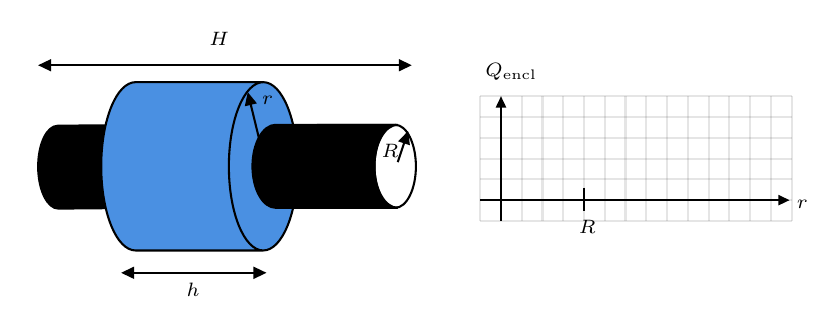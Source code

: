 

\tikzset{every picture/.style={line width=0.75pt}} %set default line width to 0.75pt        

\begin{tikzpicture}[x=0.75pt,y=0.75pt,yscale=-1,xscale=1]
%uncomment if require: \path (0,143); %set diagram left start at 0, and has height of 143

%Flowchart: Stored Data [id:dp6886906265148047] 
\draw  [fill={rgb, 255:red, 0; green, 0; blue, 0 }  ,fill opacity=1 ] (16.42,54.14) -- (66.82,53.69) .. controls (61.52,53.74) and (57.3,62.72) .. (57.4,73.74) .. controls (57.5,84.77) and (61.87,93.67) .. (67.17,93.62) -- (16.78,94.07) .. controls (11.48,94.11) and (7.1,85.22) .. (7,74.19) .. controls (6.9,63.17) and (11.12,54.19) .. (16.42,54.14) -- cycle ;
%Flowchart: Direct Access Storage [id:dp6433796594195302] 
\draw  [fill={rgb, 255:red, 74; green, 144; blue, 226 }  ,fill opacity=1 ] (115.44,114.24) -- (53.95,114.24) .. controls (44.8,114.24) and (37.39,96.09) .. (37.39,73.69) .. controls (37.39,51.3) and (44.8,33.15) .. (53.95,33.15) -- (115.44,33.15)(132,73.69) .. controls (132,96.09) and (124.58,114.24) .. (115.44,114.24) .. controls (106.3,114.24) and (98.89,96.09) .. (98.89,73.69) .. controls (98.89,51.3) and (106.3,33.15) .. (115.44,33.15) .. controls (124.58,33.15) and (132,51.3) .. (132,73.69) ;
%Flowchart: Direct Access Storage [id:dp43794934680039765] 
\draw   (179.02,93.69) -- (141.97,93.69) .. controls (136.46,93.69) and (132,84.74) .. (132,73.69) .. controls (132,62.65) and (136.46,53.69) .. (141.97,53.69) -- (179.02,53.69)(189,73.69) .. controls (189,84.74) and (184.53,93.69) .. (179.02,93.69) .. controls (173.51,93.69) and (169.05,84.74) .. (169.05,73.69) .. controls (169.05,62.65) and (173.51,53.69) .. (179.02,53.69) .. controls (184.53,53.69) and (189,62.65) .. (189,73.69) ;
%Flowchart: Stored Data [id:dp38629361535592754] 
\draw  [fill={rgb, 255:red, 0; green, 0; blue, 0 }  ,fill opacity=1 ] (121.45,53.69) -- (180.25,53.69) .. controls (174.06,53.69) and (169.05,62.65) .. (169.05,73.69) .. controls (169.05,84.74) and (174.06,93.69) .. (180.25,93.69) -- (121.45,93.69) .. controls (115.26,93.69) and (110.25,84.74) .. (110.25,73.69) .. controls (110.25,62.65) and (115.26,53.69) .. (121.45,53.69) -- cycle ;
%Straight Lines [id:da12895551872078115] 
\draw    (50,125) -- (114,125) ;
\draw [shift={(117,125)}, rotate = 180] [fill={rgb, 255:red, 0; green, 0; blue, 0 }  ][line width=0.08]  [draw opacity=0] (6.25,-3) -- (0,0) -- (6.25,3) -- cycle    ;
\draw [shift={(47,125)}, rotate = 0] [fill={rgb, 255:red, 0; green, 0; blue, 0 }  ][line width=0.08]  [draw opacity=0] (6.25,-3) -- (0,0) -- (6.25,3) -- cycle    ;
%Straight Lines [id:da8425966711715258] 
\draw    (10,25) -- (184,25) ;
\draw [shift={(187,25)}, rotate = 180] [fill={rgb, 255:red, 0; green, 0; blue, 0 }  ][line width=0.08]  [draw opacity=0] (6.25,-3) -- (0,0) -- (6.25,3) -- cycle    ;
\draw [shift={(7,25)}, rotate = 0] [fill={rgb, 255:red, 0; green, 0; blue, 0 }  ][line width=0.08]  [draw opacity=0] (6.25,-3) -- (0,0) -- (6.25,3) -- cycle    ;
%Straight Lines [id:da8187795038897792] 
\draw    (180.25,71.69) -- (184.3,59.54) ;
\draw [shift={(185.25,56.69)}, rotate = 108.43] [fill={rgb, 255:red, 0; green, 0; blue, 0 }  ][line width=0.08]  [draw opacity=0] (6.25,-3) -- (0,0) -- (6.25,3) -- cycle    ;
%Straight Lines [id:da8286231758044365] 
\draw    (108.71,40.92) -- (116.29,72.08) ;
\draw [shift={(117,75)}, rotate = 256.33] [fill={rgb, 255:red, 0; green, 0; blue, 0 }  ][line width=0.08]  [draw opacity=0] (6.25,-3) -- (0,0) -- (6.25,3) -- cycle    ;
\draw [shift={(108,38)}, rotate = 76.33] [fill={rgb, 255:red, 0; green, 0; blue, 0 }  ][line width=0.08]  [draw opacity=0] (6.25,-3) -- (0,0) -- (6.25,3) -- cycle    ;
%Shape: Grid [id:dp8669847375163626] 
\draw  [draw opacity=0] (220,40) -- (370,40) -- (370,100) -- (220,100) -- cycle ; \draw  [color={rgb, 255:red, 0; green, 0; blue, 0 }  ,draw opacity=0.1 ] (220,40) -- (220,100)(230,40) -- (230,100)(240,40) -- (240,100)(250,40) -- (250,100)(260,40) -- (260,100)(270,40) -- (270,100)(280,40) -- (280,100)(290,40) -- (290,100)(300,40) -- (300,100)(310,40) -- (310,100)(320,40) -- (320,100)(330,40) -- (330,100)(340,40) -- (340,100)(350,40) -- (350,100)(360,40) -- (360,100) ; \draw  [color={rgb, 255:red, 0; green, 0; blue, 0 }  ,draw opacity=0.1 ] (220,40) -- (370,40)(220,50) -- (370,50)(220,60) -- (370,60)(220,70) -- (370,70)(220,80) -- (370,80)(220,90) -- (370,90) ; \draw  [color={rgb, 255:red, 0; green, 0; blue, 0 }  ,draw opacity=0.1 ]  ;
%Straight Lines [id:da9988647785859446] 
\draw [color={rgb, 255:red, 0; green, 0; blue, 0 }  ,draw opacity=0.1 ]   (220,100) -- (370,100) ;
%Straight Lines [id:da8444762203883653] 
\draw [color={rgb, 255:red, 0; green, 0; blue, 0 }  ,draw opacity=0.1 ]   (370,100) -- (370,40) ;

%Straight Lines [id:da2300204175853655] 
\draw    (230,43) -- (230,100) ;
\draw [shift={(230,40)}, rotate = 90] [fill={rgb, 255:red, 0; green, 0; blue, 0 }  ][line width=0.08]  [draw opacity=0] (5.36,-2.57) -- (0,0) -- (5.36,2.57) -- cycle    ;
%Straight Lines [id:da8858475685329994] 
\draw [color={rgb, 255:red, 0; green, 0; blue, 0 }  ,draw opacity=1 ]   (220,90) -- (366,90) ;
\draw [shift={(369,90)}, rotate = 180] [fill={rgb, 255:red, 0; green, 0; blue, 0 }  ,fill opacity=1 ][line width=0.08]  [draw opacity=0] (5.36,-2.57) -- (0,0) -- (5.36,2.57) -- cycle    ;
%Straight Lines [id:da0010120684278946968] 
\draw    (270,84) -- (270,95) ;

% Text Node
\draw (77,128.4) node [anchor=north west][inner sep=0.75pt]  [font=\scriptsize]  {$h$};
% Text Node
\draw (88,7.4) node [anchor=north west][inner sep=0.75pt]  [font=\scriptsize]  {$H$};
% Text Node
\draw (171,61.4) node [anchor=north west][inner sep=0.75pt]  [font=\scriptsize]  {$R$};
% Text Node
\draw (113.44,38.55) node [anchor=north west][inner sep=0.75pt]  [font=\scriptsize]  {$r$};
% Text Node
\draw (221,22.4) node [anchor=north west][inner sep=0.75pt]  [font=\scriptsize]  {$Q_{\mathrm{encl}}$};
% Text Node
\draw (266,98.4) node [anchor=north west][inner sep=0.75pt]  [font=\scriptsize]  {$R$};
% Text Node
\draw (371,88.4) node [anchor=north west][inner sep=0.75pt]  [font=\scriptsize]  {$r$};


\end{tikzpicture}
